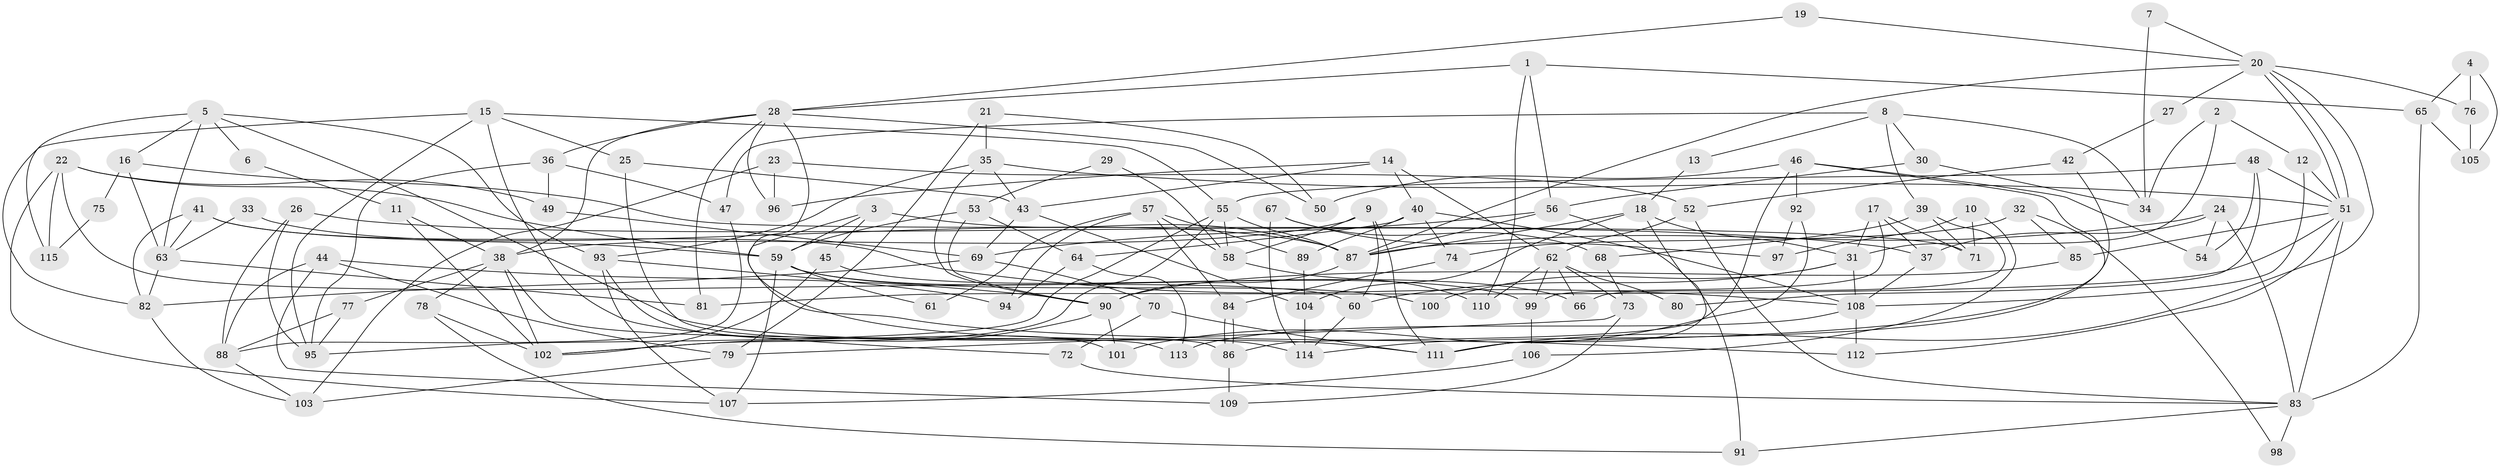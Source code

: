 // coarse degree distribution, {12: 0.021739130434782608, 3: 0.1956521739130435, 5: 0.1956521739130435, 2: 0.10869565217391304, 11: 0.043478260869565216, 13: 0.021739130434782608, 14: 0.021739130434782608, 4: 0.15217391304347827, 18: 0.021739130434782608, 9: 0.021739130434782608, 7: 0.08695652173913043, 8: 0.06521739130434782, 6: 0.043478260869565216}
// Generated by graph-tools (version 1.1) at 2025/51/03/04/25 22:51:04]
// undirected, 115 vertices, 230 edges
graph export_dot {
  node [color=gray90,style=filled];
  1;
  2;
  3;
  4;
  5;
  6;
  7;
  8;
  9;
  10;
  11;
  12;
  13;
  14;
  15;
  16;
  17;
  18;
  19;
  20;
  21;
  22;
  23;
  24;
  25;
  26;
  27;
  28;
  29;
  30;
  31;
  32;
  33;
  34;
  35;
  36;
  37;
  38;
  39;
  40;
  41;
  42;
  43;
  44;
  45;
  46;
  47;
  48;
  49;
  50;
  51;
  52;
  53;
  54;
  55;
  56;
  57;
  58;
  59;
  60;
  61;
  62;
  63;
  64;
  65;
  66;
  67;
  68;
  69;
  70;
  71;
  72;
  73;
  74;
  75;
  76;
  77;
  78;
  79;
  80;
  81;
  82;
  83;
  84;
  85;
  86;
  87;
  88;
  89;
  90;
  91;
  92;
  93;
  94;
  95;
  96;
  97;
  98;
  99;
  100;
  101;
  102;
  103;
  104;
  105;
  106;
  107;
  108;
  109;
  110;
  111;
  112;
  113;
  114;
  115;
  1 -- 56;
  1 -- 28;
  1 -- 65;
  1 -- 110;
  2 -- 12;
  2 -- 31;
  2 -- 34;
  3 -- 59;
  3 -- 87;
  3 -- 45;
  3 -- 114;
  4 -- 65;
  4 -- 105;
  4 -- 76;
  5 -- 93;
  5 -- 16;
  5 -- 6;
  5 -- 63;
  5 -- 111;
  5 -- 115;
  6 -- 11;
  7 -- 34;
  7 -- 20;
  8 -- 30;
  8 -- 39;
  8 -- 13;
  8 -- 34;
  8 -- 47;
  9 -- 38;
  9 -- 111;
  9 -- 58;
  9 -- 60;
  10 -- 106;
  10 -- 71;
  10 -- 97;
  11 -- 102;
  11 -- 38;
  12 -- 51;
  12 -- 108;
  13 -- 18;
  14 -- 40;
  14 -- 43;
  14 -- 62;
  14 -- 96;
  15 -- 82;
  15 -- 55;
  15 -- 25;
  15 -- 72;
  15 -- 95;
  16 -- 63;
  16 -- 71;
  16 -- 75;
  17 -- 37;
  17 -- 31;
  17 -- 71;
  17 -- 99;
  18 -- 87;
  18 -- 104;
  18 -- 31;
  18 -- 111;
  19 -- 28;
  19 -- 20;
  20 -- 111;
  20 -- 51;
  20 -- 51;
  20 -- 27;
  20 -- 76;
  20 -- 87;
  21 -- 50;
  21 -- 35;
  21 -- 79;
  22 -- 60;
  22 -- 59;
  22 -- 49;
  22 -- 107;
  22 -- 115;
  23 -- 52;
  23 -- 96;
  23 -- 103;
  24 -- 83;
  24 -- 87;
  24 -- 37;
  24 -- 54;
  25 -- 86;
  25 -- 43;
  26 -- 88;
  26 -- 95;
  26 -- 37;
  27 -- 42;
  28 -- 112;
  28 -- 81;
  28 -- 36;
  28 -- 38;
  28 -- 50;
  28 -- 96;
  29 -- 53;
  29 -- 58;
  30 -- 34;
  30 -- 56;
  31 -- 108;
  31 -- 60;
  31 -- 100;
  32 -- 74;
  32 -- 85;
  32 -- 98;
  33 -- 63;
  33 -- 87;
  35 -- 51;
  35 -- 43;
  35 -- 90;
  35 -- 93;
  36 -- 95;
  36 -- 47;
  36 -- 49;
  37 -- 108;
  38 -- 77;
  38 -- 78;
  38 -- 102;
  38 -- 113;
  39 -- 68;
  39 -- 66;
  39 -- 71;
  40 -- 108;
  40 -- 64;
  40 -- 74;
  40 -- 89;
  41 -- 59;
  41 -- 82;
  41 -- 63;
  41 -- 108;
  42 -- 52;
  42 -- 114;
  43 -- 69;
  43 -- 104;
  44 -- 88;
  44 -- 109;
  44 -- 79;
  44 -- 90;
  45 -- 102;
  45 -- 66;
  46 -- 54;
  46 -- 111;
  46 -- 50;
  46 -- 86;
  46 -- 92;
  47 -- 88;
  48 -- 51;
  48 -- 55;
  48 -- 54;
  48 -- 80;
  49 -- 69;
  51 -- 83;
  51 -- 81;
  51 -- 85;
  51 -- 112;
  52 -- 62;
  52 -- 83;
  53 -- 64;
  53 -- 90;
  53 -- 59;
  55 -- 87;
  55 -- 102;
  55 -- 58;
  55 -- 95;
  56 -- 87;
  56 -- 69;
  56 -- 91;
  57 -- 89;
  57 -- 58;
  57 -- 61;
  57 -- 84;
  57 -- 94;
  58 -- 110;
  59 -- 99;
  59 -- 61;
  59 -- 100;
  59 -- 107;
  60 -- 114;
  62 -- 110;
  62 -- 66;
  62 -- 73;
  62 -- 80;
  62 -- 99;
  63 -- 81;
  63 -- 82;
  64 -- 94;
  64 -- 113;
  65 -- 83;
  65 -- 105;
  67 -- 97;
  67 -- 114;
  67 -- 68;
  68 -- 73;
  69 -- 82;
  69 -- 70;
  70 -- 111;
  70 -- 72;
  72 -- 83;
  73 -- 79;
  73 -- 109;
  74 -- 84;
  75 -- 115;
  76 -- 105;
  77 -- 88;
  77 -- 95;
  78 -- 102;
  78 -- 91;
  79 -- 103;
  82 -- 103;
  83 -- 91;
  83 -- 98;
  84 -- 86;
  84 -- 86;
  85 -- 90;
  86 -- 109;
  87 -- 90;
  88 -- 103;
  89 -- 104;
  90 -- 101;
  90 -- 102;
  92 -- 101;
  92 -- 97;
  93 -- 107;
  93 -- 94;
  93 -- 101;
  99 -- 106;
  104 -- 114;
  106 -- 107;
  108 -- 112;
  108 -- 113;
}
